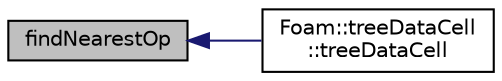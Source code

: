 digraph "findNearestOp"
{
  bgcolor="transparent";
  edge [fontname="Helvetica",fontsize="10",labelfontname="Helvetica",labelfontsize="10"];
  node [fontname="Helvetica",fontsize="10",shape=record];
  rankdir="LR";
  Node1 [label="findNearestOp",height=0.2,width=0.4,color="black", fillcolor="grey75", style="filled", fontcolor="black"];
  Node1 -> Node2 [dir="back",color="midnightblue",fontsize="10",style="solid",fontname="Helvetica"];
  Node2 [label="Foam::treeDataCell\l::treeDataCell",height=0.2,width=0.4,color="black",URL="$a02672.html#ae281e5051890cb3e933203435f2ab6f6",tooltip="Construct from mesh. Uses all cells in mesh. "];
}
